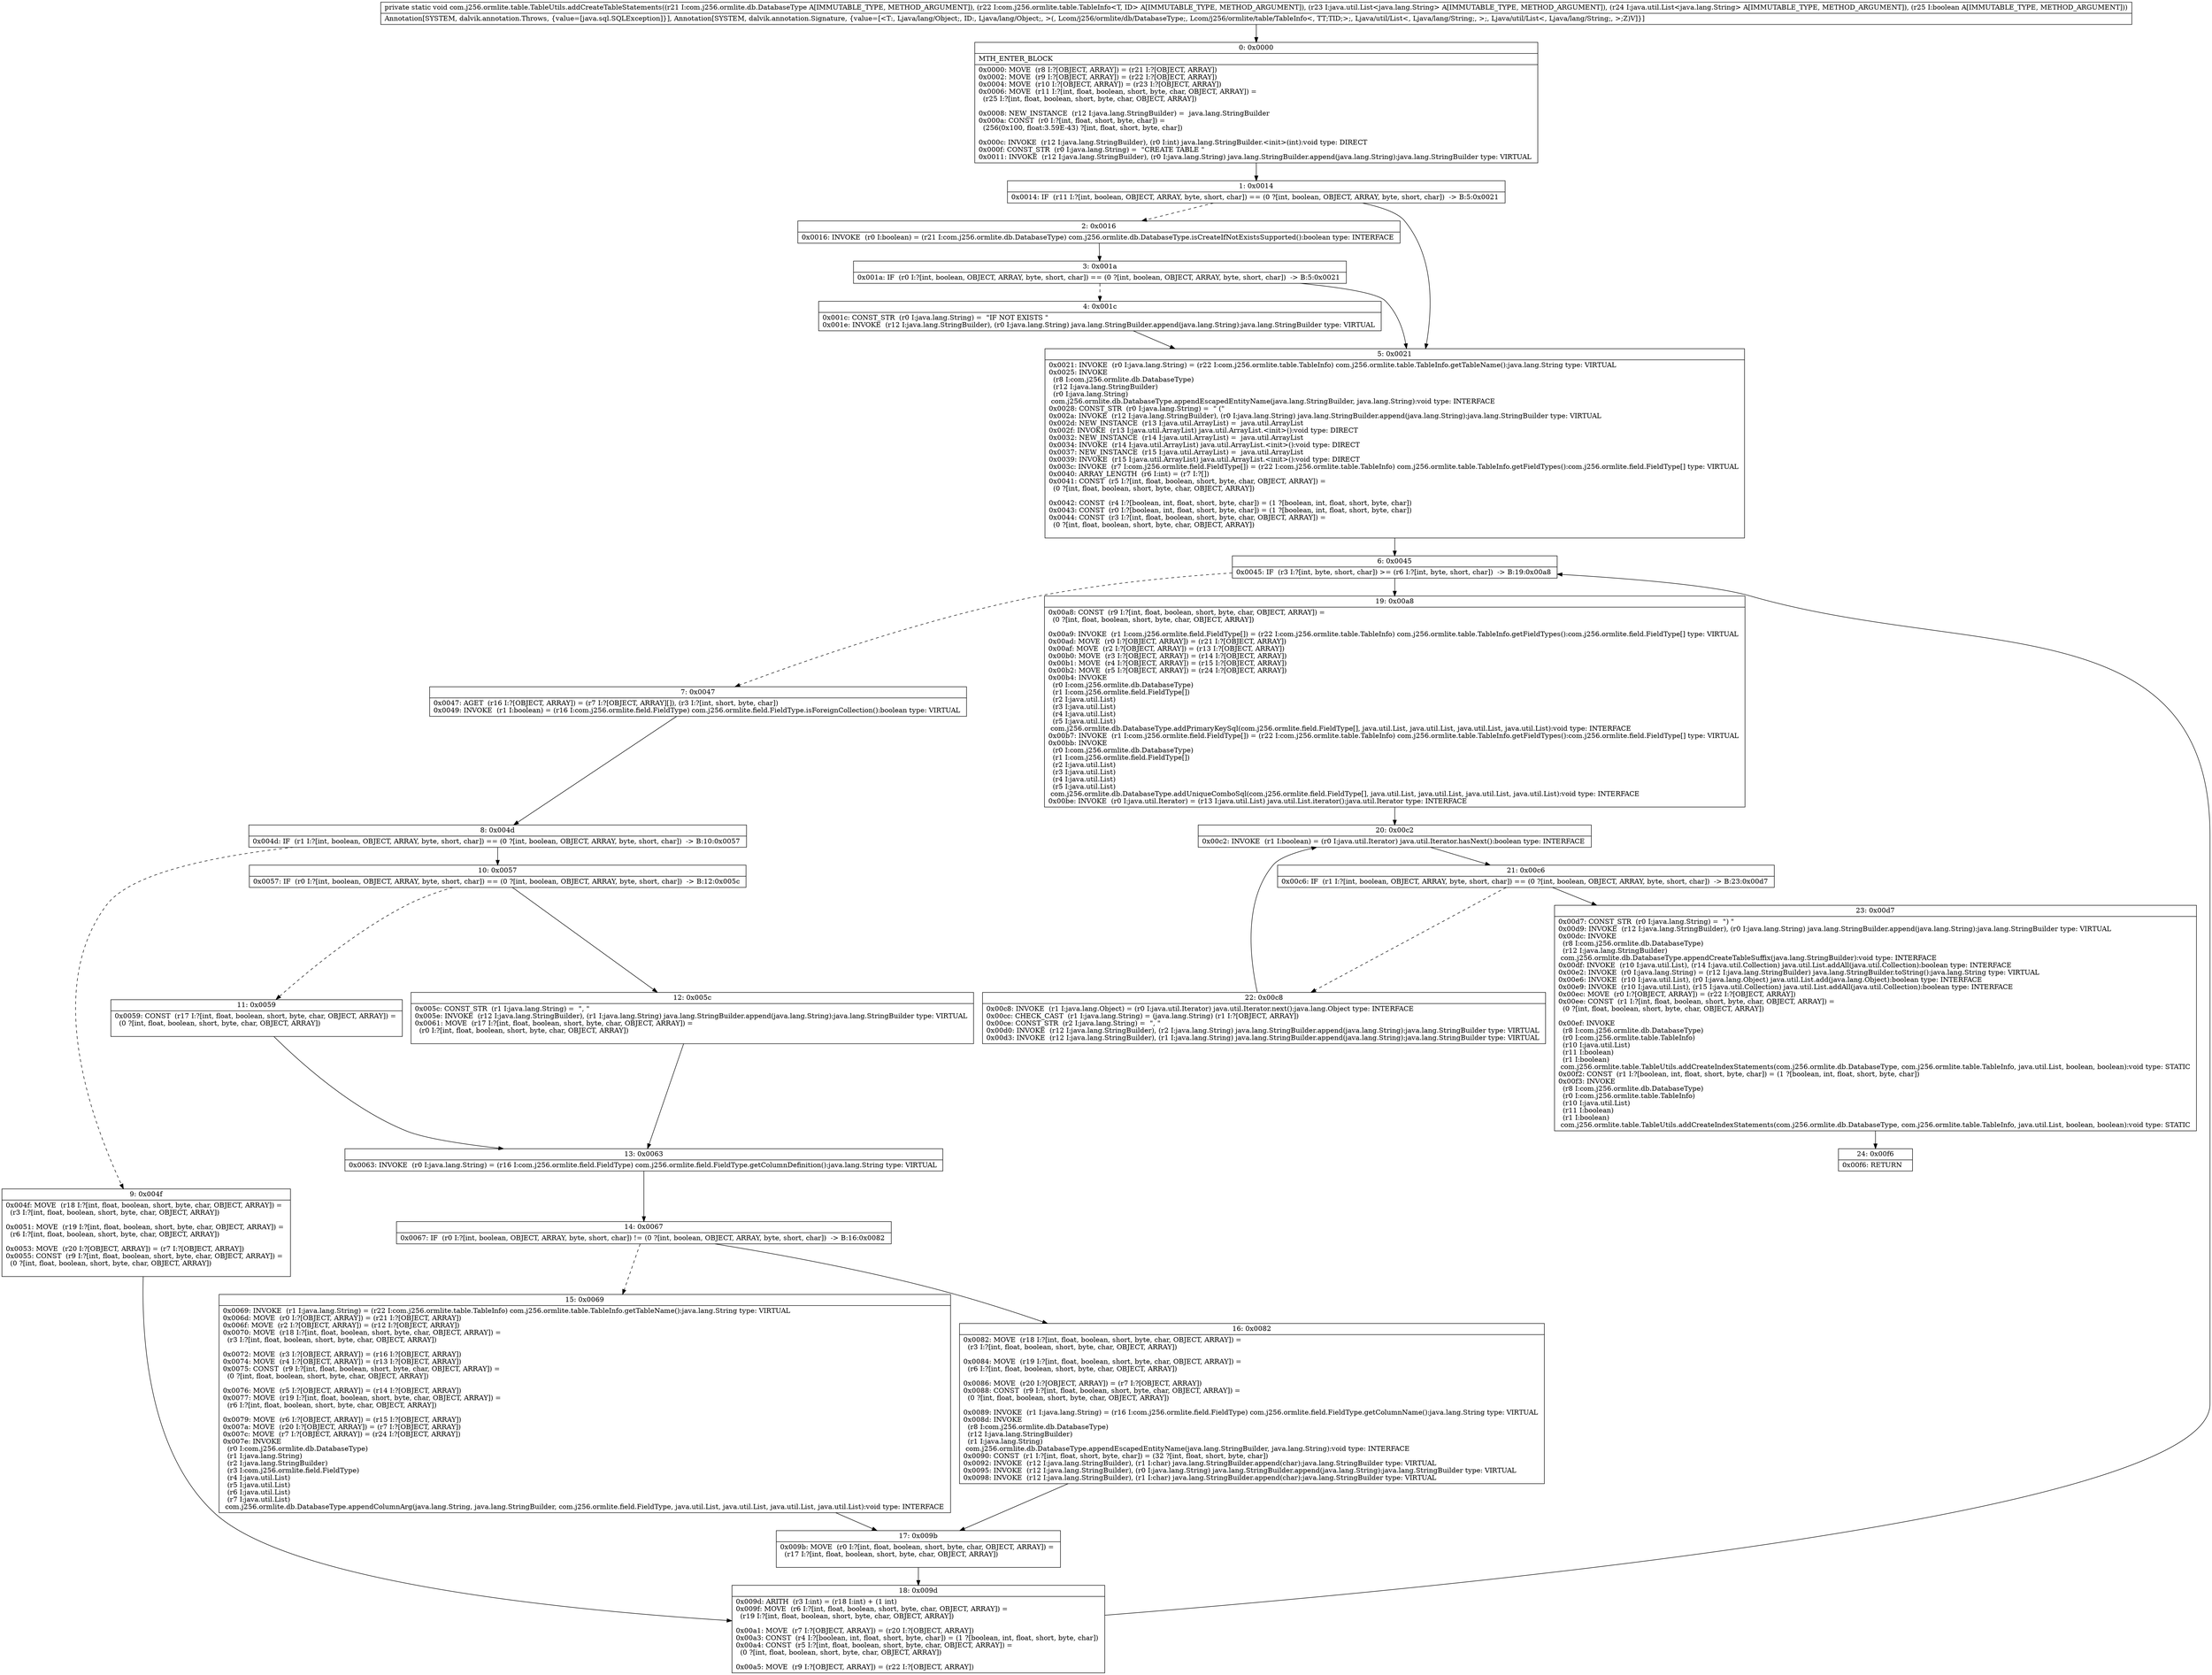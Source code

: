 digraph "CFG forcom.j256.ormlite.table.TableUtils.addCreateTableStatements(Lcom\/j256\/ormlite\/db\/DatabaseType;Lcom\/j256\/ormlite\/table\/TableInfo;Ljava\/util\/List;Ljava\/util\/List;Z)V" {
Node_0 [shape=record,label="{0\:\ 0x0000|MTH_ENTER_BLOCK\l|0x0000: MOVE  (r8 I:?[OBJECT, ARRAY]) = (r21 I:?[OBJECT, ARRAY]) \l0x0002: MOVE  (r9 I:?[OBJECT, ARRAY]) = (r22 I:?[OBJECT, ARRAY]) \l0x0004: MOVE  (r10 I:?[OBJECT, ARRAY]) = (r23 I:?[OBJECT, ARRAY]) \l0x0006: MOVE  (r11 I:?[int, float, boolean, short, byte, char, OBJECT, ARRAY]) = \l  (r25 I:?[int, float, boolean, short, byte, char, OBJECT, ARRAY])\l \l0x0008: NEW_INSTANCE  (r12 I:java.lang.StringBuilder) =  java.lang.StringBuilder \l0x000a: CONST  (r0 I:?[int, float, short, byte, char]) = \l  (256(0x100, float:3.59E\-43) ?[int, float, short, byte, char])\l \l0x000c: INVOKE  (r12 I:java.lang.StringBuilder), (r0 I:int) java.lang.StringBuilder.\<init\>(int):void type: DIRECT \l0x000f: CONST_STR  (r0 I:java.lang.String) =  \"CREATE TABLE \" \l0x0011: INVOKE  (r12 I:java.lang.StringBuilder), (r0 I:java.lang.String) java.lang.StringBuilder.append(java.lang.String):java.lang.StringBuilder type: VIRTUAL \l}"];
Node_1 [shape=record,label="{1\:\ 0x0014|0x0014: IF  (r11 I:?[int, boolean, OBJECT, ARRAY, byte, short, char]) == (0 ?[int, boolean, OBJECT, ARRAY, byte, short, char])  \-\> B:5:0x0021 \l}"];
Node_2 [shape=record,label="{2\:\ 0x0016|0x0016: INVOKE  (r0 I:boolean) = (r21 I:com.j256.ormlite.db.DatabaseType) com.j256.ormlite.db.DatabaseType.isCreateIfNotExistsSupported():boolean type: INTERFACE \l}"];
Node_3 [shape=record,label="{3\:\ 0x001a|0x001a: IF  (r0 I:?[int, boolean, OBJECT, ARRAY, byte, short, char]) == (0 ?[int, boolean, OBJECT, ARRAY, byte, short, char])  \-\> B:5:0x0021 \l}"];
Node_4 [shape=record,label="{4\:\ 0x001c|0x001c: CONST_STR  (r0 I:java.lang.String) =  \"IF NOT EXISTS \" \l0x001e: INVOKE  (r12 I:java.lang.StringBuilder), (r0 I:java.lang.String) java.lang.StringBuilder.append(java.lang.String):java.lang.StringBuilder type: VIRTUAL \l}"];
Node_5 [shape=record,label="{5\:\ 0x0021|0x0021: INVOKE  (r0 I:java.lang.String) = (r22 I:com.j256.ormlite.table.TableInfo) com.j256.ormlite.table.TableInfo.getTableName():java.lang.String type: VIRTUAL \l0x0025: INVOKE  \l  (r8 I:com.j256.ormlite.db.DatabaseType)\l  (r12 I:java.lang.StringBuilder)\l  (r0 I:java.lang.String)\l com.j256.ormlite.db.DatabaseType.appendEscapedEntityName(java.lang.StringBuilder, java.lang.String):void type: INTERFACE \l0x0028: CONST_STR  (r0 I:java.lang.String) =  \" (\" \l0x002a: INVOKE  (r12 I:java.lang.StringBuilder), (r0 I:java.lang.String) java.lang.StringBuilder.append(java.lang.String):java.lang.StringBuilder type: VIRTUAL \l0x002d: NEW_INSTANCE  (r13 I:java.util.ArrayList) =  java.util.ArrayList \l0x002f: INVOKE  (r13 I:java.util.ArrayList) java.util.ArrayList.\<init\>():void type: DIRECT \l0x0032: NEW_INSTANCE  (r14 I:java.util.ArrayList) =  java.util.ArrayList \l0x0034: INVOKE  (r14 I:java.util.ArrayList) java.util.ArrayList.\<init\>():void type: DIRECT \l0x0037: NEW_INSTANCE  (r15 I:java.util.ArrayList) =  java.util.ArrayList \l0x0039: INVOKE  (r15 I:java.util.ArrayList) java.util.ArrayList.\<init\>():void type: DIRECT \l0x003c: INVOKE  (r7 I:com.j256.ormlite.field.FieldType[]) = (r22 I:com.j256.ormlite.table.TableInfo) com.j256.ormlite.table.TableInfo.getFieldTypes():com.j256.ormlite.field.FieldType[] type: VIRTUAL \l0x0040: ARRAY_LENGTH  (r6 I:int) = (r7 I:?[]) \l0x0041: CONST  (r5 I:?[int, float, boolean, short, byte, char, OBJECT, ARRAY]) = \l  (0 ?[int, float, boolean, short, byte, char, OBJECT, ARRAY])\l \l0x0042: CONST  (r4 I:?[boolean, int, float, short, byte, char]) = (1 ?[boolean, int, float, short, byte, char]) \l0x0043: CONST  (r0 I:?[boolean, int, float, short, byte, char]) = (1 ?[boolean, int, float, short, byte, char]) \l0x0044: CONST  (r3 I:?[int, float, boolean, short, byte, char, OBJECT, ARRAY]) = \l  (0 ?[int, float, boolean, short, byte, char, OBJECT, ARRAY])\l \l}"];
Node_6 [shape=record,label="{6\:\ 0x0045|0x0045: IF  (r3 I:?[int, byte, short, char]) \>= (r6 I:?[int, byte, short, char])  \-\> B:19:0x00a8 \l}"];
Node_7 [shape=record,label="{7\:\ 0x0047|0x0047: AGET  (r16 I:?[OBJECT, ARRAY]) = (r7 I:?[OBJECT, ARRAY][]), (r3 I:?[int, short, byte, char]) \l0x0049: INVOKE  (r1 I:boolean) = (r16 I:com.j256.ormlite.field.FieldType) com.j256.ormlite.field.FieldType.isForeignCollection():boolean type: VIRTUAL \l}"];
Node_8 [shape=record,label="{8\:\ 0x004d|0x004d: IF  (r1 I:?[int, boolean, OBJECT, ARRAY, byte, short, char]) == (0 ?[int, boolean, OBJECT, ARRAY, byte, short, char])  \-\> B:10:0x0057 \l}"];
Node_9 [shape=record,label="{9\:\ 0x004f|0x004f: MOVE  (r18 I:?[int, float, boolean, short, byte, char, OBJECT, ARRAY]) = \l  (r3 I:?[int, float, boolean, short, byte, char, OBJECT, ARRAY])\l \l0x0051: MOVE  (r19 I:?[int, float, boolean, short, byte, char, OBJECT, ARRAY]) = \l  (r6 I:?[int, float, boolean, short, byte, char, OBJECT, ARRAY])\l \l0x0053: MOVE  (r20 I:?[OBJECT, ARRAY]) = (r7 I:?[OBJECT, ARRAY]) \l0x0055: CONST  (r9 I:?[int, float, boolean, short, byte, char, OBJECT, ARRAY]) = \l  (0 ?[int, float, boolean, short, byte, char, OBJECT, ARRAY])\l \l}"];
Node_10 [shape=record,label="{10\:\ 0x0057|0x0057: IF  (r0 I:?[int, boolean, OBJECT, ARRAY, byte, short, char]) == (0 ?[int, boolean, OBJECT, ARRAY, byte, short, char])  \-\> B:12:0x005c \l}"];
Node_11 [shape=record,label="{11\:\ 0x0059|0x0059: CONST  (r17 I:?[int, float, boolean, short, byte, char, OBJECT, ARRAY]) = \l  (0 ?[int, float, boolean, short, byte, char, OBJECT, ARRAY])\l \l}"];
Node_12 [shape=record,label="{12\:\ 0x005c|0x005c: CONST_STR  (r1 I:java.lang.String) =  \", \" \l0x005e: INVOKE  (r12 I:java.lang.StringBuilder), (r1 I:java.lang.String) java.lang.StringBuilder.append(java.lang.String):java.lang.StringBuilder type: VIRTUAL \l0x0061: MOVE  (r17 I:?[int, float, boolean, short, byte, char, OBJECT, ARRAY]) = \l  (r0 I:?[int, float, boolean, short, byte, char, OBJECT, ARRAY])\l \l}"];
Node_13 [shape=record,label="{13\:\ 0x0063|0x0063: INVOKE  (r0 I:java.lang.String) = (r16 I:com.j256.ormlite.field.FieldType) com.j256.ormlite.field.FieldType.getColumnDefinition():java.lang.String type: VIRTUAL \l}"];
Node_14 [shape=record,label="{14\:\ 0x0067|0x0067: IF  (r0 I:?[int, boolean, OBJECT, ARRAY, byte, short, char]) != (0 ?[int, boolean, OBJECT, ARRAY, byte, short, char])  \-\> B:16:0x0082 \l}"];
Node_15 [shape=record,label="{15\:\ 0x0069|0x0069: INVOKE  (r1 I:java.lang.String) = (r22 I:com.j256.ormlite.table.TableInfo) com.j256.ormlite.table.TableInfo.getTableName():java.lang.String type: VIRTUAL \l0x006d: MOVE  (r0 I:?[OBJECT, ARRAY]) = (r21 I:?[OBJECT, ARRAY]) \l0x006f: MOVE  (r2 I:?[OBJECT, ARRAY]) = (r12 I:?[OBJECT, ARRAY]) \l0x0070: MOVE  (r18 I:?[int, float, boolean, short, byte, char, OBJECT, ARRAY]) = \l  (r3 I:?[int, float, boolean, short, byte, char, OBJECT, ARRAY])\l \l0x0072: MOVE  (r3 I:?[OBJECT, ARRAY]) = (r16 I:?[OBJECT, ARRAY]) \l0x0074: MOVE  (r4 I:?[OBJECT, ARRAY]) = (r13 I:?[OBJECT, ARRAY]) \l0x0075: CONST  (r9 I:?[int, float, boolean, short, byte, char, OBJECT, ARRAY]) = \l  (0 ?[int, float, boolean, short, byte, char, OBJECT, ARRAY])\l \l0x0076: MOVE  (r5 I:?[OBJECT, ARRAY]) = (r14 I:?[OBJECT, ARRAY]) \l0x0077: MOVE  (r19 I:?[int, float, boolean, short, byte, char, OBJECT, ARRAY]) = \l  (r6 I:?[int, float, boolean, short, byte, char, OBJECT, ARRAY])\l \l0x0079: MOVE  (r6 I:?[OBJECT, ARRAY]) = (r15 I:?[OBJECT, ARRAY]) \l0x007a: MOVE  (r20 I:?[OBJECT, ARRAY]) = (r7 I:?[OBJECT, ARRAY]) \l0x007c: MOVE  (r7 I:?[OBJECT, ARRAY]) = (r24 I:?[OBJECT, ARRAY]) \l0x007e: INVOKE  \l  (r0 I:com.j256.ormlite.db.DatabaseType)\l  (r1 I:java.lang.String)\l  (r2 I:java.lang.StringBuilder)\l  (r3 I:com.j256.ormlite.field.FieldType)\l  (r4 I:java.util.List)\l  (r5 I:java.util.List)\l  (r6 I:java.util.List)\l  (r7 I:java.util.List)\l com.j256.ormlite.db.DatabaseType.appendColumnArg(java.lang.String, java.lang.StringBuilder, com.j256.ormlite.field.FieldType, java.util.List, java.util.List, java.util.List, java.util.List):void type: INTERFACE \l}"];
Node_16 [shape=record,label="{16\:\ 0x0082|0x0082: MOVE  (r18 I:?[int, float, boolean, short, byte, char, OBJECT, ARRAY]) = \l  (r3 I:?[int, float, boolean, short, byte, char, OBJECT, ARRAY])\l \l0x0084: MOVE  (r19 I:?[int, float, boolean, short, byte, char, OBJECT, ARRAY]) = \l  (r6 I:?[int, float, boolean, short, byte, char, OBJECT, ARRAY])\l \l0x0086: MOVE  (r20 I:?[OBJECT, ARRAY]) = (r7 I:?[OBJECT, ARRAY]) \l0x0088: CONST  (r9 I:?[int, float, boolean, short, byte, char, OBJECT, ARRAY]) = \l  (0 ?[int, float, boolean, short, byte, char, OBJECT, ARRAY])\l \l0x0089: INVOKE  (r1 I:java.lang.String) = (r16 I:com.j256.ormlite.field.FieldType) com.j256.ormlite.field.FieldType.getColumnName():java.lang.String type: VIRTUAL \l0x008d: INVOKE  \l  (r8 I:com.j256.ormlite.db.DatabaseType)\l  (r12 I:java.lang.StringBuilder)\l  (r1 I:java.lang.String)\l com.j256.ormlite.db.DatabaseType.appendEscapedEntityName(java.lang.StringBuilder, java.lang.String):void type: INTERFACE \l0x0090: CONST  (r1 I:?[int, float, short, byte, char]) = (32 ?[int, float, short, byte, char]) \l0x0092: INVOKE  (r12 I:java.lang.StringBuilder), (r1 I:char) java.lang.StringBuilder.append(char):java.lang.StringBuilder type: VIRTUAL \l0x0095: INVOKE  (r12 I:java.lang.StringBuilder), (r0 I:java.lang.String) java.lang.StringBuilder.append(java.lang.String):java.lang.StringBuilder type: VIRTUAL \l0x0098: INVOKE  (r12 I:java.lang.StringBuilder), (r1 I:char) java.lang.StringBuilder.append(char):java.lang.StringBuilder type: VIRTUAL \l}"];
Node_17 [shape=record,label="{17\:\ 0x009b|0x009b: MOVE  (r0 I:?[int, float, boolean, short, byte, char, OBJECT, ARRAY]) = \l  (r17 I:?[int, float, boolean, short, byte, char, OBJECT, ARRAY])\l \l}"];
Node_18 [shape=record,label="{18\:\ 0x009d|0x009d: ARITH  (r3 I:int) = (r18 I:int) + (1 int) \l0x009f: MOVE  (r6 I:?[int, float, boolean, short, byte, char, OBJECT, ARRAY]) = \l  (r19 I:?[int, float, boolean, short, byte, char, OBJECT, ARRAY])\l \l0x00a1: MOVE  (r7 I:?[OBJECT, ARRAY]) = (r20 I:?[OBJECT, ARRAY]) \l0x00a3: CONST  (r4 I:?[boolean, int, float, short, byte, char]) = (1 ?[boolean, int, float, short, byte, char]) \l0x00a4: CONST  (r5 I:?[int, float, boolean, short, byte, char, OBJECT, ARRAY]) = \l  (0 ?[int, float, boolean, short, byte, char, OBJECT, ARRAY])\l \l0x00a5: MOVE  (r9 I:?[OBJECT, ARRAY]) = (r22 I:?[OBJECT, ARRAY]) \l}"];
Node_19 [shape=record,label="{19\:\ 0x00a8|0x00a8: CONST  (r9 I:?[int, float, boolean, short, byte, char, OBJECT, ARRAY]) = \l  (0 ?[int, float, boolean, short, byte, char, OBJECT, ARRAY])\l \l0x00a9: INVOKE  (r1 I:com.j256.ormlite.field.FieldType[]) = (r22 I:com.j256.ormlite.table.TableInfo) com.j256.ormlite.table.TableInfo.getFieldTypes():com.j256.ormlite.field.FieldType[] type: VIRTUAL \l0x00ad: MOVE  (r0 I:?[OBJECT, ARRAY]) = (r21 I:?[OBJECT, ARRAY]) \l0x00af: MOVE  (r2 I:?[OBJECT, ARRAY]) = (r13 I:?[OBJECT, ARRAY]) \l0x00b0: MOVE  (r3 I:?[OBJECT, ARRAY]) = (r14 I:?[OBJECT, ARRAY]) \l0x00b1: MOVE  (r4 I:?[OBJECT, ARRAY]) = (r15 I:?[OBJECT, ARRAY]) \l0x00b2: MOVE  (r5 I:?[OBJECT, ARRAY]) = (r24 I:?[OBJECT, ARRAY]) \l0x00b4: INVOKE  \l  (r0 I:com.j256.ormlite.db.DatabaseType)\l  (r1 I:com.j256.ormlite.field.FieldType[])\l  (r2 I:java.util.List)\l  (r3 I:java.util.List)\l  (r4 I:java.util.List)\l  (r5 I:java.util.List)\l com.j256.ormlite.db.DatabaseType.addPrimaryKeySql(com.j256.ormlite.field.FieldType[], java.util.List, java.util.List, java.util.List, java.util.List):void type: INTERFACE \l0x00b7: INVOKE  (r1 I:com.j256.ormlite.field.FieldType[]) = (r22 I:com.j256.ormlite.table.TableInfo) com.j256.ormlite.table.TableInfo.getFieldTypes():com.j256.ormlite.field.FieldType[] type: VIRTUAL \l0x00bb: INVOKE  \l  (r0 I:com.j256.ormlite.db.DatabaseType)\l  (r1 I:com.j256.ormlite.field.FieldType[])\l  (r2 I:java.util.List)\l  (r3 I:java.util.List)\l  (r4 I:java.util.List)\l  (r5 I:java.util.List)\l com.j256.ormlite.db.DatabaseType.addUniqueComboSql(com.j256.ormlite.field.FieldType[], java.util.List, java.util.List, java.util.List, java.util.List):void type: INTERFACE \l0x00be: INVOKE  (r0 I:java.util.Iterator) = (r13 I:java.util.List) java.util.List.iterator():java.util.Iterator type: INTERFACE \l}"];
Node_20 [shape=record,label="{20\:\ 0x00c2|0x00c2: INVOKE  (r1 I:boolean) = (r0 I:java.util.Iterator) java.util.Iterator.hasNext():boolean type: INTERFACE \l}"];
Node_21 [shape=record,label="{21\:\ 0x00c6|0x00c6: IF  (r1 I:?[int, boolean, OBJECT, ARRAY, byte, short, char]) == (0 ?[int, boolean, OBJECT, ARRAY, byte, short, char])  \-\> B:23:0x00d7 \l}"];
Node_22 [shape=record,label="{22\:\ 0x00c8|0x00c8: INVOKE  (r1 I:java.lang.Object) = (r0 I:java.util.Iterator) java.util.Iterator.next():java.lang.Object type: INTERFACE \l0x00cc: CHECK_CAST  (r1 I:java.lang.String) = (java.lang.String) (r1 I:?[OBJECT, ARRAY]) \l0x00ce: CONST_STR  (r2 I:java.lang.String) =  \", \" \l0x00d0: INVOKE  (r12 I:java.lang.StringBuilder), (r2 I:java.lang.String) java.lang.StringBuilder.append(java.lang.String):java.lang.StringBuilder type: VIRTUAL \l0x00d3: INVOKE  (r12 I:java.lang.StringBuilder), (r1 I:java.lang.String) java.lang.StringBuilder.append(java.lang.String):java.lang.StringBuilder type: VIRTUAL \l}"];
Node_23 [shape=record,label="{23\:\ 0x00d7|0x00d7: CONST_STR  (r0 I:java.lang.String) =  \") \" \l0x00d9: INVOKE  (r12 I:java.lang.StringBuilder), (r0 I:java.lang.String) java.lang.StringBuilder.append(java.lang.String):java.lang.StringBuilder type: VIRTUAL \l0x00dc: INVOKE  \l  (r8 I:com.j256.ormlite.db.DatabaseType)\l  (r12 I:java.lang.StringBuilder)\l com.j256.ormlite.db.DatabaseType.appendCreateTableSuffix(java.lang.StringBuilder):void type: INTERFACE \l0x00df: INVOKE  (r10 I:java.util.List), (r14 I:java.util.Collection) java.util.List.addAll(java.util.Collection):boolean type: INTERFACE \l0x00e2: INVOKE  (r0 I:java.lang.String) = (r12 I:java.lang.StringBuilder) java.lang.StringBuilder.toString():java.lang.String type: VIRTUAL \l0x00e6: INVOKE  (r10 I:java.util.List), (r0 I:java.lang.Object) java.util.List.add(java.lang.Object):boolean type: INTERFACE \l0x00e9: INVOKE  (r10 I:java.util.List), (r15 I:java.util.Collection) java.util.List.addAll(java.util.Collection):boolean type: INTERFACE \l0x00ec: MOVE  (r0 I:?[OBJECT, ARRAY]) = (r22 I:?[OBJECT, ARRAY]) \l0x00ee: CONST  (r1 I:?[int, float, boolean, short, byte, char, OBJECT, ARRAY]) = \l  (0 ?[int, float, boolean, short, byte, char, OBJECT, ARRAY])\l \l0x00ef: INVOKE  \l  (r8 I:com.j256.ormlite.db.DatabaseType)\l  (r0 I:com.j256.ormlite.table.TableInfo)\l  (r10 I:java.util.List)\l  (r11 I:boolean)\l  (r1 I:boolean)\l com.j256.ormlite.table.TableUtils.addCreateIndexStatements(com.j256.ormlite.db.DatabaseType, com.j256.ormlite.table.TableInfo, java.util.List, boolean, boolean):void type: STATIC \l0x00f2: CONST  (r1 I:?[boolean, int, float, short, byte, char]) = (1 ?[boolean, int, float, short, byte, char]) \l0x00f3: INVOKE  \l  (r8 I:com.j256.ormlite.db.DatabaseType)\l  (r0 I:com.j256.ormlite.table.TableInfo)\l  (r10 I:java.util.List)\l  (r11 I:boolean)\l  (r1 I:boolean)\l com.j256.ormlite.table.TableUtils.addCreateIndexStatements(com.j256.ormlite.db.DatabaseType, com.j256.ormlite.table.TableInfo, java.util.List, boolean, boolean):void type: STATIC \l}"];
Node_24 [shape=record,label="{24\:\ 0x00f6|0x00f6: RETURN   \l}"];
MethodNode[shape=record,label="{private static void com.j256.ormlite.table.TableUtils.addCreateTableStatements((r21 I:com.j256.ormlite.db.DatabaseType A[IMMUTABLE_TYPE, METHOD_ARGUMENT]), (r22 I:com.j256.ormlite.table.TableInfo\<T, ID\> A[IMMUTABLE_TYPE, METHOD_ARGUMENT]), (r23 I:java.util.List\<java.lang.String\> A[IMMUTABLE_TYPE, METHOD_ARGUMENT]), (r24 I:java.util.List\<java.lang.String\> A[IMMUTABLE_TYPE, METHOD_ARGUMENT]), (r25 I:boolean A[IMMUTABLE_TYPE, METHOD_ARGUMENT]))  | Annotation[SYSTEM, dalvik.annotation.Throws, \{value=[java.sql.SQLException]\}], Annotation[SYSTEM, dalvik.annotation.Signature, \{value=[\<T:, Ljava\/lang\/Object;, ID:, Ljava\/lang\/Object;, \>(, Lcom\/j256\/ormlite\/db\/DatabaseType;, Lcom\/j256\/ormlite\/table\/TableInfo\<, TT;TID;\>;, Ljava\/util\/List\<, Ljava\/lang\/String;, \>;, Ljava\/util\/List\<, Ljava\/lang\/String;, \>;Z)V]\}]\l}"];
MethodNode -> Node_0;
Node_0 -> Node_1;
Node_1 -> Node_2[style=dashed];
Node_1 -> Node_5;
Node_2 -> Node_3;
Node_3 -> Node_4[style=dashed];
Node_3 -> Node_5;
Node_4 -> Node_5;
Node_5 -> Node_6;
Node_6 -> Node_7[style=dashed];
Node_6 -> Node_19;
Node_7 -> Node_8;
Node_8 -> Node_9[style=dashed];
Node_8 -> Node_10;
Node_9 -> Node_18;
Node_10 -> Node_11[style=dashed];
Node_10 -> Node_12;
Node_11 -> Node_13;
Node_12 -> Node_13;
Node_13 -> Node_14;
Node_14 -> Node_15[style=dashed];
Node_14 -> Node_16;
Node_15 -> Node_17;
Node_16 -> Node_17;
Node_17 -> Node_18;
Node_18 -> Node_6;
Node_19 -> Node_20;
Node_20 -> Node_21;
Node_21 -> Node_22[style=dashed];
Node_21 -> Node_23;
Node_22 -> Node_20;
Node_23 -> Node_24;
}

